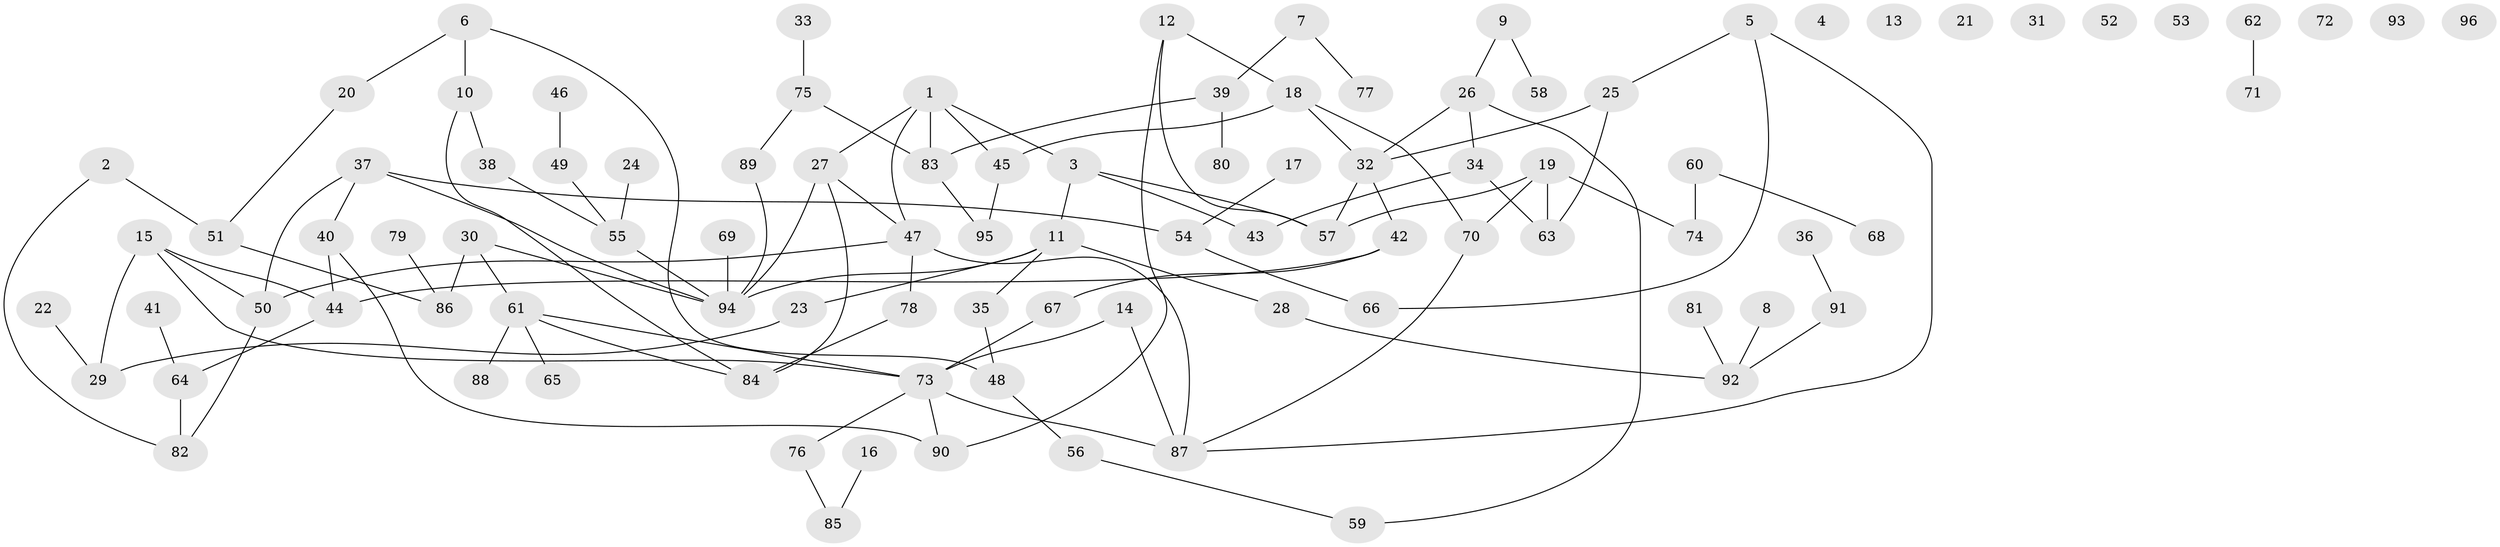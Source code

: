 // coarse degree distribution, {5: 0.1044776119402985, 2: 0.1791044776119403, 4: 0.14925373134328357, 0: 0.14925373134328357, 3: 0.13432835820895522, 1: 0.22388059701492538, 6: 0.029850746268656716, 8: 0.014925373134328358, 7: 0.014925373134328358}
// Generated by graph-tools (version 1.1) at 2025/16/03/04/25 18:16:37]
// undirected, 96 vertices, 116 edges
graph export_dot {
graph [start="1"]
  node [color=gray90,style=filled];
  1;
  2;
  3;
  4;
  5;
  6;
  7;
  8;
  9;
  10;
  11;
  12;
  13;
  14;
  15;
  16;
  17;
  18;
  19;
  20;
  21;
  22;
  23;
  24;
  25;
  26;
  27;
  28;
  29;
  30;
  31;
  32;
  33;
  34;
  35;
  36;
  37;
  38;
  39;
  40;
  41;
  42;
  43;
  44;
  45;
  46;
  47;
  48;
  49;
  50;
  51;
  52;
  53;
  54;
  55;
  56;
  57;
  58;
  59;
  60;
  61;
  62;
  63;
  64;
  65;
  66;
  67;
  68;
  69;
  70;
  71;
  72;
  73;
  74;
  75;
  76;
  77;
  78;
  79;
  80;
  81;
  82;
  83;
  84;
  85;
  86;
  87;
  88;
  89;
  90;
  91;
  92;
  93;
  94;
  95;
  96;
  1 -- 3;
  1 -- 27;
  1 -- 45;
  1 -- 47;
  1 -- 83;
  2 -- 51;
  2 -- 82;
  3 -- 11;
  3 -- 43;
  3 -- 57;
  5 -- 25;
  5 -- 66;
  5 -- 87;
  6 -- 10;
  6 -- 20;
  6 -- 48;
  7 -- 39;
  7 -- 77;
  8 -- 92;
  9 -- 26;
  9 -- 58;
  10 -- 38;
  10 -- 84;
  11 -- 23;
  11 -- 28;
  11 -- 35;
  11 -- 94;
  12 -- 18;
  12 -- 57;
  12 -- 90;
  14 -- 73;
  14 -- 87;
  15 -- 29;
  15 -- 44;
  15 -- 50;
  15 -- 73;
  16 -- 85;
  17 -- 54;
  18 -- 32;
  18 -- 45;
  18 -- 70;
  19 -- 57;
  19 -- 63;
  19 -- 70;
  19 -- 74;
  20 -- 51;
  22 -- 29;
  23 -- 29;
  24 -- 55;
  25 -- 32;
  25 -- 63;
  26 -- 32;
  26 -- 34;
  26 -- 59;
  27 -- 47;
  27 -- 84;
  27 -- 94;
  28 -- 92;
  30 -- 61;
  30 -- 86;
  30 -- 94;
  32 -- 42;
  32 -- 57;
  33 -- 75;
  34 -- 43;
  34 -- 63;
  35 -- 48;
  36 -- 91;
  37 -- 40;
  37 -- 50;
  37 -- 54;
  37 -- 94;
  38 -- 55;
  39 -- 80;
  39 -- 83;
  40 -- 44;
  40 -- 90;
  41 -- 64;
  42 -- 44;
  42 -- 67;
  44 -- 64;
  45 -- 95;
  46 -- 49;
  47 -- 50;
  47 -- 78;
  47 -- 87;
  48 -- 56;
  49 -- 55;
  50 -- 82;
  51 -- 86;
  54 -- 66;
  55 -- 94;
  56 -- 59;
  60 -- 68;
  60 -- 74;
  61 -- 65;
  61 -- 73;
  61 -- 84;
  61 -- 88;
  62 -- 71;
  64 -- 82;
  67 -- 73;
  69 -- 94;
  70 -- 87;
  73 -- 76;
  73 -- 87;
  73 -- 90;
  75 -- 83;
  75 -- 89;
  76 -- 85;
  78 -- 84;
  79 -- 86;
  81 -- 92;
  83 -- 95;
  89 -- 94;
  91 -- 92;
}
